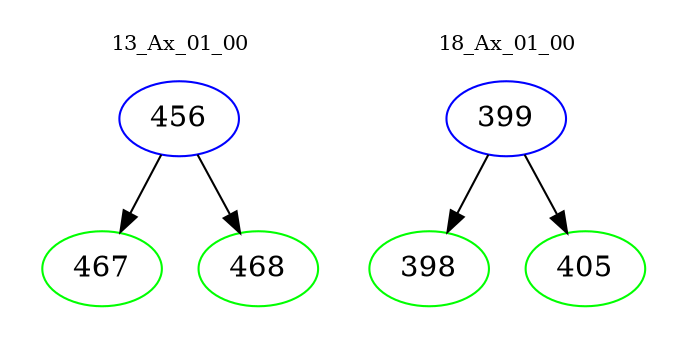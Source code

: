 digraph{
subgraph cluster_0 {
color = white
label = "13_Ax_01_00";
fontsize=10;
T0_456 [label="456", color="blue"]
T0_456 -> T0_467 [color="black"]
T0_467 [label="467", color="green"]
T0_456 -> T0_468 [color="black"]
T0_468 [label="468", color="green"]
}
subgraph cluster_1 {
color = white
label = "18_Ax_01_00";
fontsize=10;
T1_399 [label="399", color="blue"]
T1_399 -> T1_398 [color="black"]
T1_398 [label="398", color="green"]
T1_399 -> T1_405 [color="black"]
T1_405 [label="405", color="green"]
}
}
